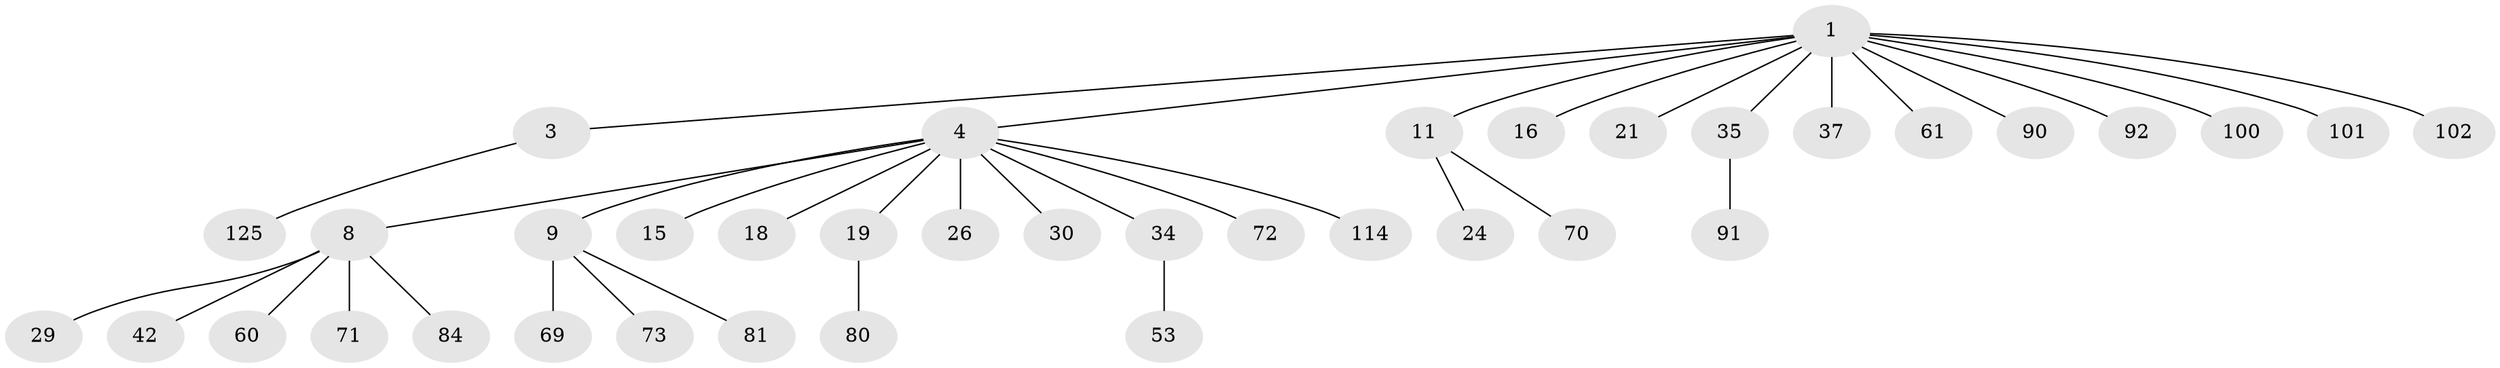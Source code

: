 // original degree distribution, {7: 0.015748031496062992, 8: 0.007874015748031496, 4: 0.07874015748031496, 5: 0.023622047244094488, 3: 0.13385826771653545, 2: 0.23622047244094488, 1: 0.5039370078740157}
// Generated by graph-tools (version 1.1) at 2025/19/03/04/25 18:19:18]
// undirected, 38 vertices, 37 edges
graph export_dot {
graph [start="1"]
  node [color=gray90,style=filled];
  1 [super="+2+7+12"];
  3 [super="+17+33+66"];
  4 [super="+5+6+25+10+105"];
  8 [super="+23"];
  9 [super="+45+36+20+13"];
  11 [super="+39+14+27"];
  15 [super="+127+77"];
  16 [super="+89"];
  18 [super="+32"];
  19 [super="+88+59"];
  21;
  24 [super="+31+58+62"];
  26 [super="+50+115+126"];
  29 [super="+99+95"];
  30;
  34 [super="+43"];
  35 [super="+54+83+44"];
  37 [super="+52"];
  42;
  53 [super="+63+67+98"];
  60;
  61 [super="+104+79"];
  69;
  70;
  71 [super="+87"];
  72;
  73 [super="+112+103"];
  80;
  81 [super="+111"];
  84;
  90;
  91;
  92;
  100;
  101;
  102;
  114 [super="+117"];
  125;
  1 -- 4;
  1 -- 21;
  1 -- 37;
  1 -- 90;
  1 -- 3;
  1 -- 35;
  1 -- 101;
  1 -- 11;
  1 -- 16;
  1 -- 92;
  1 -- 61;
  1 -- 100;
  1 -- 102;
  3 -- 125;
  4 -- 8;
  4 -- 34;
  4 -- 9;
  4 -- 30;
  4 -- 15;
  4 -- 18;
  4 -- 19;
  4 -- 114;
  4 -- 26;
  4 -- 72;
  8 -- 84;
  8 -- 71;
  8 -- 42;
  8 -- 60;
  8 -- 29;
  9 -- 81;
  9 -- 73;
  9 -- 69;
  11 -- 24;
  11 -- 70;
  19 -- 80;
  34 -- 53;
  35 -- 91;
}
